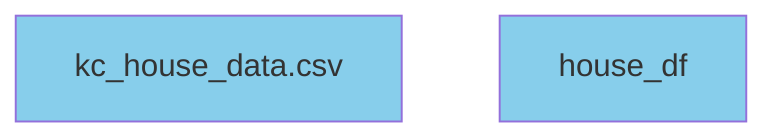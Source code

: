 flowchart TD
    data_source["kc_house_data.csv"]:::dataSource
    house_df["house_df"]:::dataVariable
    classDef dataSource fill:#87CEEB;
    classDef dataVariable fill:#87CEEB;